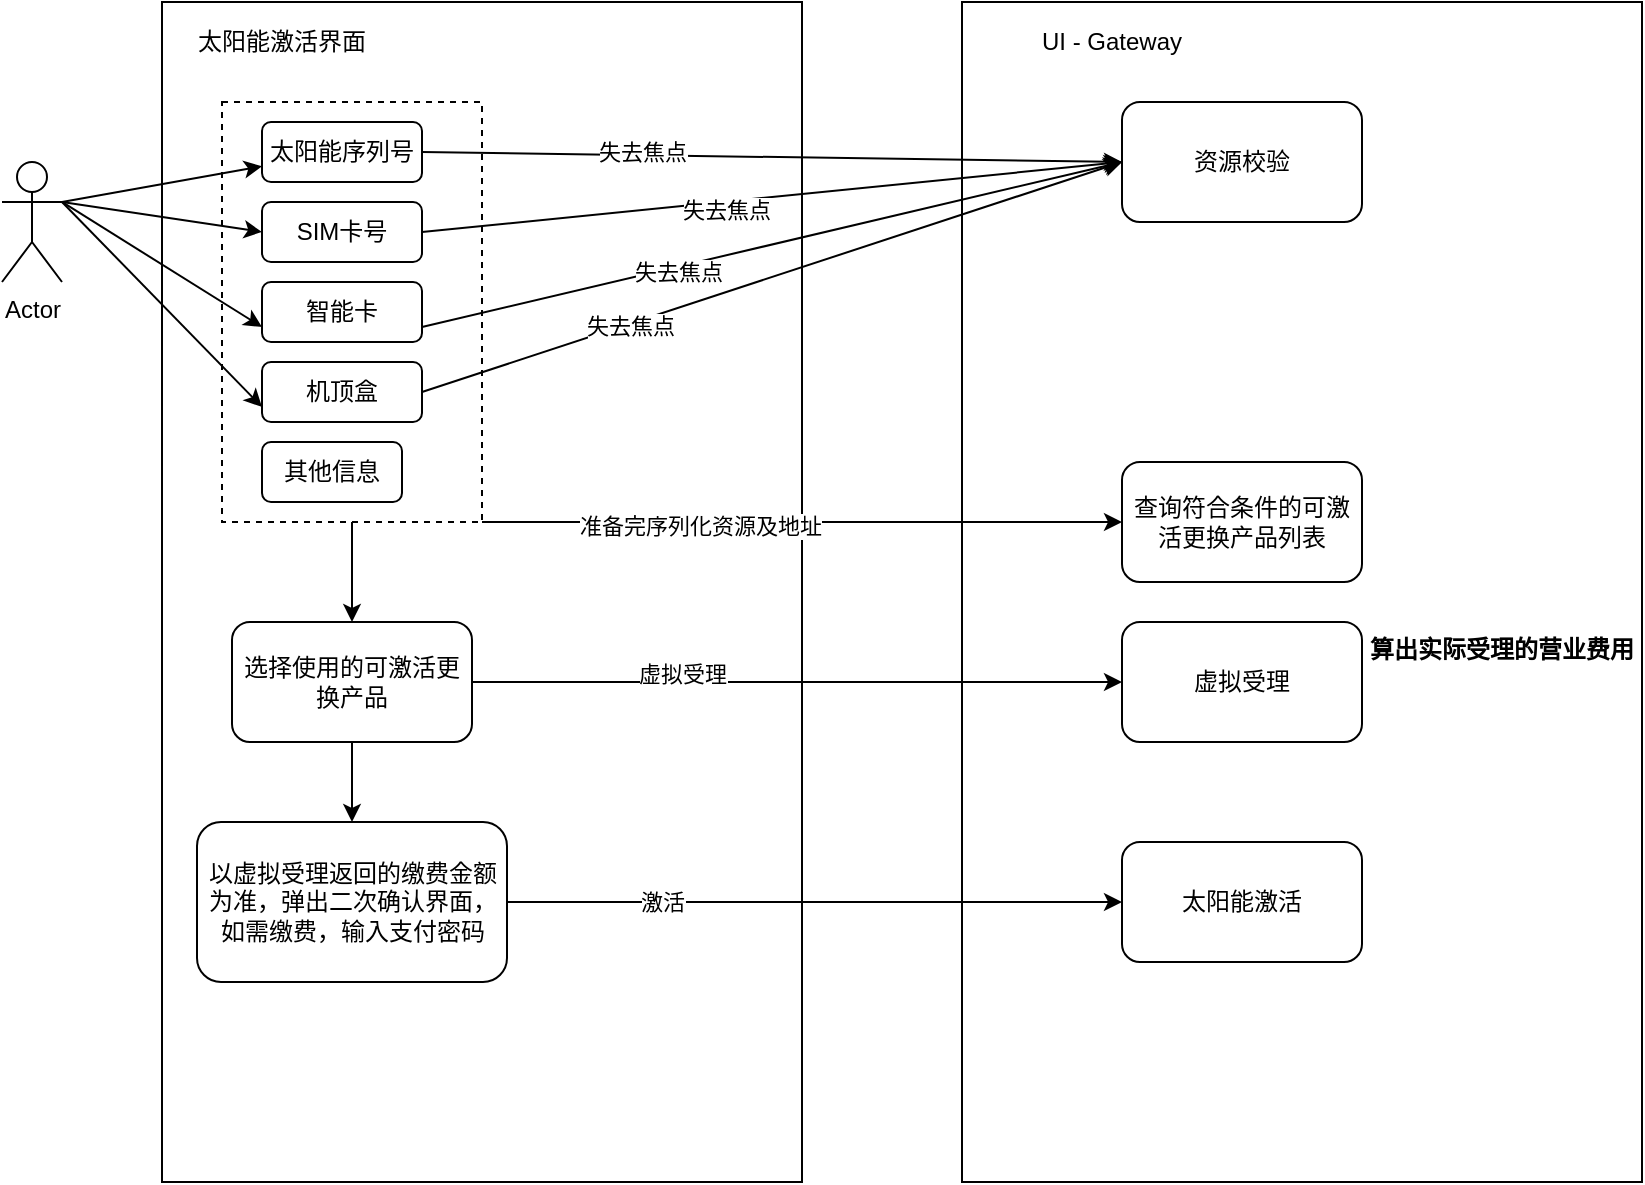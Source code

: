 <mxfile version="14.0.5" type="github">
  <diagram id="C5RBs43oDa-KdzZeNtuy" name="Page-1">
    <mxGraphModel dx="1422" dy="762" grid="1" gridSize="10" guides="1" tooltips="1" connect="1" arrows="1" fold="1" page="1" pageScale="1" pageWidth="827" pageHeight="1169" math="0" shadow="0">
      <root>
        <mxCell id="WIyWlLk6GJQsqaUBKTNV-0" />
        <mxCell id="WIyWlLk6GJQsqaUBKTNV-1" parent="WIyWlLk6GJQsqaUBKTNV-0" />
        <mxCell id="JV6-zpZ4PR2QNQ6T4yL9-11" value="" style="rounded=0;whiteSpace=wrap;html=1;" vertex="1" parent="WIyWlLk6GJQsqaUBKTNV-1">
          <mxGeometry x="510" y="30" width="340" height="590" as="geometry" />
        </mxCell>
        <mxCell id="JV6-zpZ4PR2QNQ6T4yL9-1" value="" style="rounded=0;whiteSpace=wrap;html=1;" vertex="1" parent="WIyWlLk6GJQsqaUBKTNV-1">
          <mxGeometry x="110" y="30" width="320" height="590" as="geometry" />
        </mxCell>
        <mxCell id="JV6-zpZ4PR2QNQ6T4yL9-26" style="edgeStyle=none;rounded=0;orthogonalLoop=1;jettySize=auto;html=1;exitX=1;exitY=1;exitDx=0;exitDy=0;entryX=0;entryY=0.5;entryDx=0;entryDy=0;" edge="1" parent="WIyWlLk6GJQsqaUBKTNV-1" source="JV6-zpZ4PR2QNQ6T4yL9-25" target="JV6-zpZ4PR2QNQ6T4yL9-24">
          <mxGeometry relative="1" as="geometry" />
        </mxCell>
        <mxCell id="JV6-zpZ4PR2QNQ6T4yL9-27" value="准备完序列化资源及地址" style="edgeLabel;html=1;align=center;verticalAlign=middle;resizable=0;points=[];" vertex="1" connectable="0" parent="JV6-zpZ4PR2QNQ6T4yL9-26">
          <mxGeometry x="-0.321" y="-2" relative="1" as="geometry">
            <mxPoint as="offset" />
          </mxGeometry>
        </mxCell>
        <mxCell id="JV6-zpZ4PR2QNQ6T4yL9-31" style="edgeStyle=none;rounded=0;orthogonalLoop=1;jettySize=auto;html=1;exitX=0.5;exitY=1;exitDx=0;exitDy=0;entryX=0.5;entryY=0;entryDx=0;entryDy=0;" edge="1" parent="WIyWlLk6GJQsqaUBKTNV-1" source="JV6-zpZ4PR2QNQ6T4yL9-25" target="JV6-zpZ4PR2QNQ6T4yL9-29">
          <mxGeometry relative="1" as="geometry" />
        </mxCell>
        <mxCell id="JV6-zpZ4PR2QNQ6T4yL9-25" value="" style="rounded=0;whiteSpace=wrap;html=1;dashed=1;" vertex="1" parent="WIyWlLk6GJQsqaUBKTNV-1">
          <mxGeometry x="140" y="80" width="130" height="210" as="geometry" />
        </mxCell>
        <mxCell id="JV6-zpZ4PR2QNQ6T4yL9-7" style="edgeStyle=none;rounded=0;orthogonalLoop=1;jettySize=auto;html=1;exitX=1;exitY=0.333;exitDx=0;exitDy=0;exitPerimeter=0;" edge="1" parent="WIyWlLk6GJQsqaUBKTNV-1" source="JV6-zpZ4PR2QNQ6T4yL9-0" target="JV6-zpZ4PR2QNQ6T4yL9-2">
          <mxGeometry relative="1" as="geometry" />
        </mxCell>
        <mxCell id="JV6-zpZ4PR2QNQ6T4yL9-8" style="edgeStyle=none;rounded=0;orthogonalLoop=1;jettySize=auto;html=1;exitX=1;exitY=0.333;exitDx=0;exitDy=0;exitPerimeter=0;entryX=0;entryY=0.5;entryDx=0;entryDy=0;" edge="1" parent="WIyWlLk6GJQsqaUBKTNV-1" source="JV6-zpZ4PR2QNQ6T4yL9-0" target="JV6-zpZ4PR2QNQ6T4yL9-3">
          <mxGeometry relative="1" as="geometry" />
        </mxCell>
        <mxCell id="JV6-zpZ4PR2QNQ6T4yL9-9" style="edgeStyle=none;rounded=0;orthogonalLoop=1;jettySize=auto;html=1;exitX=1;exitY=0.333;exitDx=0;exitDy=0;exitPerimeter=0;entryX=0;entryY=0.75;entryDx=0;entryDy=0;" edge="1" parent="WIyWlLk6GJQsqaUBKTNV-1" source="JV6-zpZ4PR2QNQ6T4yL9-0" target="JV6-zpZ4PR2QNQ6T4yL9-4">
          <mxGeometry relative="1" as="geometry" />
        </mxCell>
        <mxCell id="JV6-zpZ4PR2QNQ6T4yL9-10" style="edgeStyle=none;rounded=0;orthogonalLoop=1;jettySize=auto;html=1;exitX=1;exitY=0.333;exitDx=0;exitDy=0;exitPerimeter=0;entryX=0;entryY=0.75;entryDx=0;entryDy=0;" edge="1" parent="WIyWlLk6GJQsqaUBKTNV-1" source="JV6-zpZ4PR2QNQ6T4yL9-0" target="JV6-zpZ4PR2QNQ6T4yL9-5">
          <mxGeometry relative="1" as="geometry" />
        </mxCell>
        <mxCell id="JV6-zpZ4PR2QNQ6T4yL9-0" value="Actor" style="shape=umlActor;verticalLabelPosition=bottom;verticalAlign=top;html=1;outlineConnect=0;" vertex="1" parent="WIyWlLk6GJQsqaUBKTNV-1">
          <mxGeometry x="30" y="110" width="30" height="60" as="geometry" />
        </mxCell>
        <mxCell id="JV6-zpZ4PR2QNQ6T4yL9-16" style="edgeStyle=none;rounded=0;orthogonalLoop=1;jettySize=auto;html=1;exitX=1;exitY=0.5;exitDx=0;exitDy=0;entryX=0;entryY=0.5;entryDx=0;entryDy=0;" edge="1" parent="WIyWlLk6GJQsqaUBKTNV-1" source="JV6-zpZ4PR2QNQ6T4yL9-2" target="JV6-zpZ4PR2QNQ6T4yL9-14">
          <mxGeometry relative="1" as="geometry" />
        </mxCell>
        <mxCell id="JV6-zpZ4PR2QNQ6T4yL9-20" value="失去焦点" style="edgeLabel;html=1;align=center;verticalAlign=middle;resizable=0;points=[];" vertex="1" connectable="0" parent="JV6-zpZ4PR2QNQ6T4yL9-16">
          <mxGeometry x="0.229" y="-1" relative="1" as="geometry">
            <mxPoint x="-104.96" y="-4.07" as="offset" />
          </mxGeometry>
        </mxCell>
        <mxCell id="JV6-zpZ4PR2QNQ6T4yL9-2" value="太阳能序列号" style="rounded=1;whiteSpace=wrap;html=1;" vertex="1" parent="WIyWlLk6GJQsqaUBKTNV-1">
          <mxGeometry x="160" y="90" width="80" height="30" as="geometry" />
        </mxCell>
        <mxCell id="JV6-zpZ4PR2QNQ6T4yL9-17" style="edgeStyle=none;rounded=0;orthogonalLoop=1;jettySize=auto;html=1;exitX=1;exitY=0.5;exitDx=0;exitDy=0;" edge="1" parent="WIyWlLk6GJQsqaUBKTNV-1" source="JV6-zpZ4PR2QNQ6T4yL9-3">
          <mxGeometry relative="1" as="geometry">
            <mxPoint x="590" y="110" as="targetPoint" />
          </mxGeometry>
        </mxCell>
        <mxCell id="JV6-zpZ4PR2QNQ6T4yL9-21" value="失去焦点" style="edgeLabel;html=1;align=center;verticalAlign=middle;resizable=0;points=[];" vertex="1" connectable="0" parent="JV6-zpZ4PR2QNQ6T4yL9-17">
          <mxGeometry x="-0.134" y="-4" relative="1" as="geometry">
            <mxPoint as="offset" />
          </mxGeometry>
        </mxCell>
        <mxCell id="JV6-zpZ4PR2QNQ6T4yL9-3" value="SIM卡号" style="rounded=1;whiteSpace=wrap;html=1;" vertex="1" parent="WIyWlLk6GJQsqaUBKTNV-1">
          <mxGeometry x="160" y="130" width="80" height="30" as="geometry" />
        </mxCell>
        <mxCell id="JV6-zpZ4PR2QNQ6T4yL9-18" style="edgeStyle=none;rounded=0;orthogonalLoop=1;jettySize=auto;html=1;exitX=1;exitY=0.75;exitDx=0;exitDy=0;entryX=0;entryY=0.5;entryDx=0;entryDy=0;" edge="1" parent="WIyWlLk6GJQsqaUBKTNV-1" source="JV6-zpZ4PR2QNQ6T4yL9-4" target="JV6-zpZ4PR2QNQ6T4yL9-14">
          <mxGeometry relative="1" as="geometry" />
        </mxCell>
        <mxCell id="JV6-zpZ4PR2QNQ6T4yL9-22" value="失去焦点" style="edgeLabel;html=1;align=center;verticalAlign=middle;resizable=0;points=[];" vertex="1" connectable="0" parent="JV6-zpZ4PR2QNQ6T4yL9-18">
          <mxGeometry x="-0.271" y="-2" relative="1" as="geometry">
            <mxPoint as="offset" />
          </mxGeometry>
        </mxCell>
        <mxCell id="JV6-zpZ4PR2QNQ6T4yL9-4" value="智能卡" style="rounded=1;whiteSpace=wrap;html=1;" vertex="1" parent="WIyWlLk6GJQsqaUBKTNV-1">
          <mxGeometry x="160" y="170" width="80" height="30" as="geometry" />
        </mxCell>
        <mxCell id="JV6-zpZ4PR2QNQ6T4yL9-19" style="edgeStyle=none;rounded=0;orthogonalLoop=1;jettySize=auto;html=1;exitX=1;exitY=0.5;exitDx=0;exitDy=0;" edge="1" parent="WIyWlLk6GJQsqaUBKTNV-1" source="JV6-zpZ4PR2QNQ6T4yL9-5">
          <mxGeometry relative="1" as="geometry">
            <mxPoint x="590" y="110" as="targetPoint" />
          </mxGeometry>
        </mxCell>
        <mxCell id="JV6-zpZ4PR2QNQ6T4yL9-23" value="失去焦点" style="edgeLabel;html=1;align=center;verticalAlign=middle;resizable=0;points=[];" vertex="1" connectable="0" parent="JV6-zpZ4PR2QNQ6T4yL9-19">
          <mxGeometry x="-0.408" y="-1" relative="1" as="geometry">
            <mxPoint as="offset" />
          </mxGeometry>
        </mxCell>
        <mxCell id="JV6-zpZ4PR2QNQ6T4yL9-5" value="机顶盒" style="rounded=1;whiteSpace=wrap;html=1;" vertex="1" parent="WIyWlLk6GJQsqaUBKTNV-1">
          <mxGeometry x="160" y="210" width="80" height="30" as="geometry" />
        </mxCell>
        <mxCell id="JV6-zpZ4PR2QNQ6T4yL9-12" value="太阳能激活界面" style="text;html=1;strokeColor=none;fillColor=none;align=center;verticalAlign=middle;whiteSpace=wrap;rounded=0;" vertex="1" parent="WIyWlLk6GJQsqaUBKTNV-1">
          <mxGeometry x="110" y="30" width="120" height="40" as="geometry" />
        </mxCell>
        <mxCell id="JV6-zpZ4PR2QNQ6T4yL9-13" value="UI - Gateway" style="text;html=1;strokeColor=none;fillColor=none;align=center;verticalAlign=middle;whiteSpace=wrap;rounded=0;" vertex="1" parent="WIyWlLk6GJQsqaUBKTNV-1">
          <mxGeometry x="510" y="30" width="150" height="40" as="geometry" />
        </mxCell>
        <mxCell id="JV6-zpZ4PR2QNQ6T4yL9-14" value="资源校验" style="rounded=1;whiteSpace=wrap;html=1;" vertex="1" parent="WIyWlLk6GJQsqaUBKTNV-1">
          <mxGeometry x="590" y="80" width="120" height="60" as="geometry" />
        </mxCell>
        <mxCell id="JV6-zpZ4PR2QNQ6T4yL9-24" value="查询符合条件的可激活更换产品列表" style="rounded=1;whiteSpace=wrap;html=1;" vertex="1" parent="WIyWlLk6GJQsqaUBKTNV-1">
          <mxGeometry x="590" y="260" width="120" height="60" as="geometry" />
        </mxCell>
        <mxCell id="JV6-zpZ4PR2QNQ6T4yL9-32" style="edgeStyle=none;rounded=0;orthogonalLoop=1;jettySize=auto;html=1;exitX=1;exitY=0.5;exitDx=0;exitDy=0;entryX=0;entryY=0.5;entryDx=0;entryDy=0;" edge="1" parent="WIyWlLk6GJQsqaUBKTNV-1" source="JV6-zpZ4PR2QNQ6T4yL9-29" target="JV6-zpZ4PR2QNQ6T4yL9-30">
          <mxGeometry relative="1" as="geometry" />
        </mxCell>
        <mxCell id="JV6-zpZ4PR2QNQ6T4yL9-41" value="虚拟受理" style="edgeLabel;html=1;align=center;verticalAlign=middle;resizable=0;points=[];" vertex="1" connectable="0" parent="JV6-zpZ4PR2QNQ6T4yL9-32">
          <mxGeometry x="0.151" y="-1" relative="1" as="geometry">
            <mxPoint x="-82" y="-5" as="offset" />
          </mxGeometry>
        </mxCell>
        <mxCell id="JV6-zpZ4PR2QNQ6T4yL9-37" style="edgeStyle=none;rounded=0;orthogonalLoop=1;jettySize=auto;html=1;exitX=0.5;exitY=1;exitDx=0;exitDy=0;entryX=0.5;entryY=0;entryDx=0;entryDy=0;" edge="1" parent="WIyWlLk6GJQsqaUBKTNV-1" source="JV6-zpZ4PR2QNQ6T4yL9-29" target="JV6-zpZ4PR2QNQ6T4yL9-36">
          <mxGeometry relative="1" as="geometry" />
        </mxCell>
        <mxCell id="JV6-zpZ4PR2QNQ6T4yL9-29" value="选择使用的可激活更换产品" style="rounded=1;whiteSpace=wrap;html=1;" vertex="1" parent="WIyWlLk6GJQsqaUBKTNV-1">
          <mxGeometry x="145" y="340" width="120" height="60" as="geometry" />
        </mxCell>
        <mxCell id="JV6-zpZ4PR2QNQ6T4yL9-30" value="虚拟受理" style="rounded=1;whiteSpace=wrap;html=1;" vertex="1" parent="WIyWlLk6GJQsqaUBKTNV-1">
          <mxGeometry x="590" y="340" width="120" height="60" as="geometry" />
        </mxCell>
        <mxCell id="JV6-zpZ4PR2QNQ6T4yL9-35" value="算出实际受理的营业费用" style="text;align=center;fontStyle=1;verticalAlign=middle;spacingLeft=3;spacingRight=3;strokeColor=none;rotatable=0;points=[[0,0.5],[1,0.5]];portConstraint=eastwest;" vertex="1" parent="WIyWlLk6GJQsqaUBKTNV-1">
          <mxGeometry x="740" y="340" width="80" height="26" as="geometry" />
        </mxCell>
        <mxCell id="JV6-zpZ4PR2QNQ6T4yL9-39" style="edgeStyle=none;rounded=0;orthogonalLoop=1;jettySize=auto;html=1;exitX=1;exitY=0.5;exitDx=0;exitDy=0;" edge="1" parent="WIyWlLk6GJQsqaUBKTNV-1" source="JV6-zpZ4PR2QNQ6T4yL9-36" target="JV6-zpZ4PR2QNQ6T4yL9-38">
          <mxGeometry relative="1" as="geometry" />
        </mxCell>
        <mxCell id="JV6-zpZ4PR2QNQ6T4yL9-40" value="激活" style="edgeLabel;html=1;align=center;verticalAlign=middle;resizable=0;points=[];" vertex="1" connectable="0" parent="JV6-zpZ4PR2QNQ6T4yL9-39">
          <mxGeometry x="0.122" relative="1" as="geometry">
            <mxPoint x="-95.5" as="offset" />
          </mxGeometry>
        </mxCell>
        <mxCell id="JV6-zpZ4PR2QNQ6T4yL9-36" value="以虚拟受理返回的缴费金额为准，弹出二次确认界面，如需缴费，输入支付密码" style="rounded=1;whiteSpace=wrap;html=1;" vertex="1" parent="WIyWlLk6GJQsqaUBKTNV-1">
          <mxGeometry x="127.5" y="440" width="155" height="80" as="geometry" />
        </mxCell>
        <mxCell id="JV6-zpZ4PR2QNQ6T4yL9-38" value="太阳能激活" style="rounded=1;whiteSpace=wrap;html=1;" vertex="1" parent="WIyWlLk6GJQsqaUBKTNV-1">
          <mxGeometry x="590" y="450" width="120" height="60" as="geometry" />
        </mxCell>
        <mxCell id="JV6-zpZ4PR2QNQ6T4yL9-42" value="其他信息" style="rounded=1;whiteSpace=wrap;html=1;" vertex="1" parent="WIyWlLk6GJQsqaUBKTNV-1">
          <mxGeometry x="160" y="250" width="70" height="30" as="geometry" />
        </mxCell>
      </root>
    </mxGraphModel>
  </diagram>
</mxfile>

